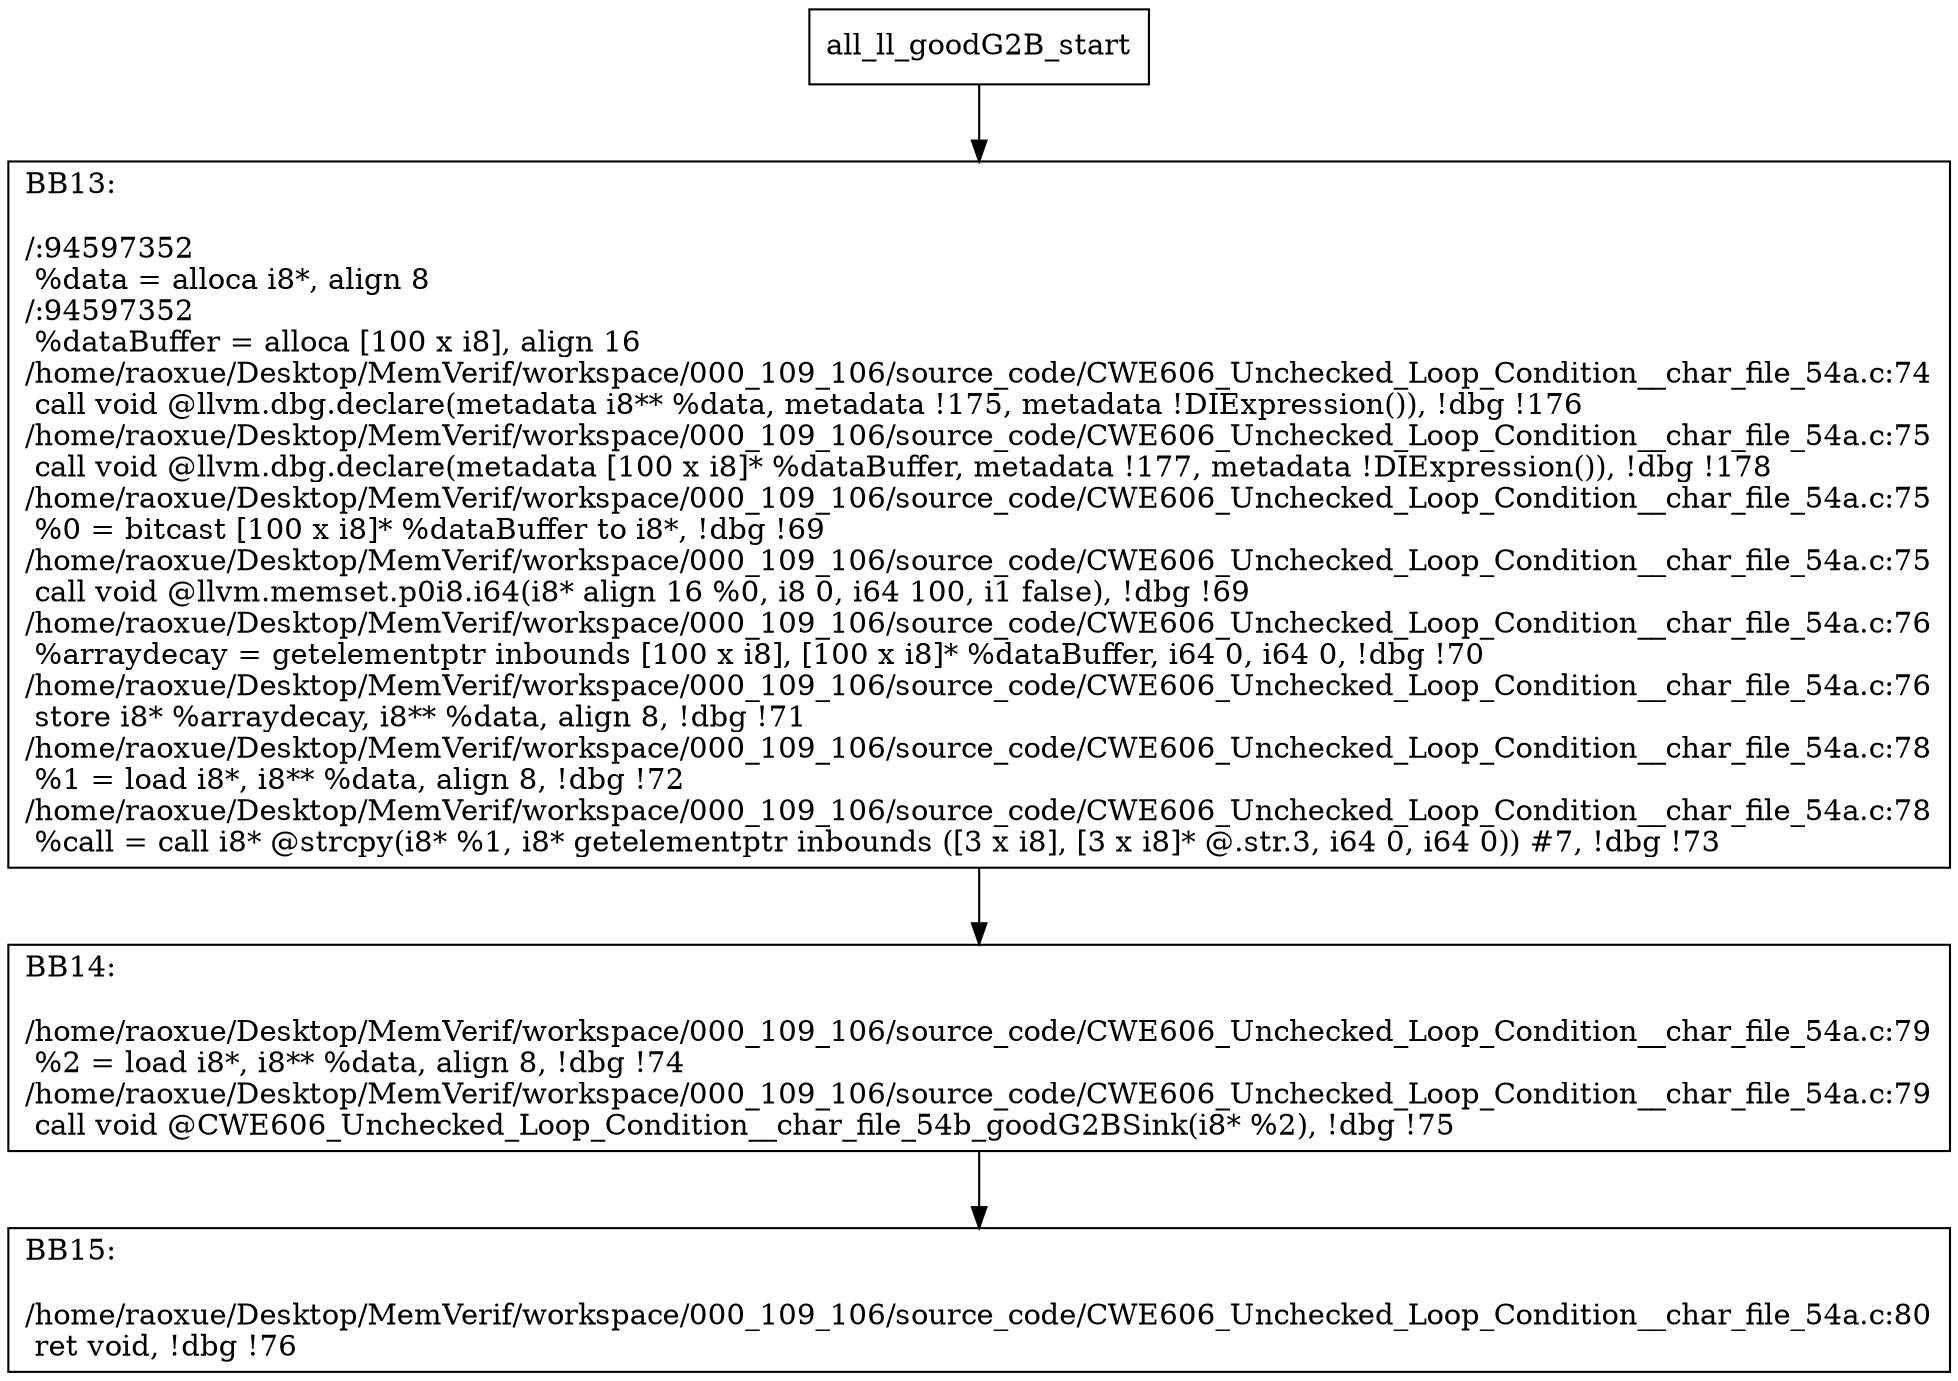 digraph "CFG for'all_ll_goodG2B' function" {
	BBall_ll_goodG2B_start[shape=record,label="{all_ll_goodG2B_start}"];
	BBall_ll_goodG2B_start-> all_ll_goodG2BBB13;
	all_ll_goodG2BBB13 [shape=record, label="{BB13:\l\l/:94597352\l
  %data = alloca i8*, align 8\l
/:94597352\l
  %dataBuffer = alloca [100 x i8], align 16\l
/home/raoxue/Desktop/MemVerif/workspace/000_109_106/source_code/CWE606_Unchecked_Loop_Condition__char_file_54a.c:74\l
  call void @llvm.dbg.declare(metadata i8** %data, metadata !175, metadata !DIExpression()), !dbg !176\l
/home/raoxue/Desktop/MemVerif/workspace/000_109_106/source_code/CWE606_Unchecked_Loop_Condition__char_file_54a.c:75\l
  call void @llvm.dbg.declare(metadata [100 x i8]* %dataBuffer, metadata !177, metadata !DIExpression()), !dbg !178\l
/home/raoxue/Desktop/MemVerif/workspace/000_109_106/source_code/CWE606_Unchecked_Loop_Condition__char_file_54a.c:75\l
  %0 = bitcast [100 x i8]* %dataBuffer to i8*, !dbg !69\l
/home/raoxue/Desktop/MemVerif/workspace/000_109_106/source_code/CWE606_Unchecked_Loop_Condition__char_file_54a.c:75\l
  call void @llvm.memset.p0i8.i64(i8* align 16 %0, i8 0, i64 100, i1 false), !dbg !69\l
/home/raoxue/Desktop/MemVerif/workspace/000_109_106/source_code/CWE606_Unchecked_Loop_Condition__char_file_54a.c:76\l
  %arraydecay = getelementptr inbounds [100 x i8], [100 x i8]* %dataBuffer, i64 0, i64 0, !dbg !70\l
/home/raoxue/Desktop/MemVerif/workspace/000_109_106/source_code/CWE606_Unchecked_Loop_Condition__char_file_54a.c:76\l
  store i8* %arraydecay, i8** %data, align 8, !dbg !71\l
/home/raoxue/Desktop/MemVerif/workspace/000_109_106/source_code/CWE606_Unchecked_Loop_Condition__char_file_54a.c:78\l
  %1 = load i8*, i8** %data, align 8, !dbg !72\l
/home/raoxue/Desktop/MemVerif/workspace/000_109_106/source_code/CWE606_Unchecked_Loop_Condition__char_file_54a.c:78\l
  %call = call i8* @strcpy(i8* %1, i8* getelementptr inbounds ([3 x i8], [3 x i8]* @.str.3, i64 0, i64 0)) #7, !dbg !73\l
}"];
	all_ll_goodG2BBB13-> all_ll_goodG2BBB14;
	all_ll_goodG2BBB14 [shape=record, label="{BB14:\l\l/home/raoxue/Desktop/MemVerif/workspace/000_109_106/source_code/CWE606_Unchecked_Loop_Condition__char_file_54a.c:79\l
  %2 = load i8*, i8** %data, align 8, !dbg !74\l
/home/raoxue/Desktop/MemVerif/workspace/000_109_106/source_code/CWE606_Unchecked_Loop_Condition__char_file_54a.c:79\l
  call void @CWE606_Unchecked_Loop_Condition__char_file_54b_goodG2BSink(i8* %2), !dbg !75\l
}"];
	all_ll_goodG2BBB14-> all_ll_goodG2BBB15;
	all_ll_goodG2BBB15 [shape=record, label="{BB15:\l\l/home/raoxue/Desktop/MemVerif/workspace/000_109_106/source_code/CWE606_Unchecked_Loop_Condition__char_file_54a.c:80\l
  ret void, !dbg !76\l
}"];
}
